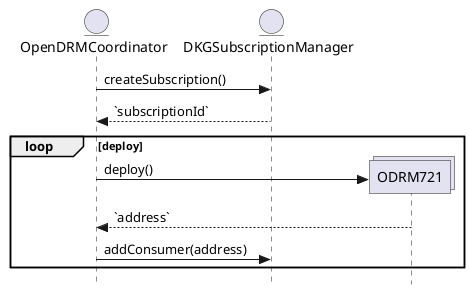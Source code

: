 @startuml

skinparam Style strictuml

entity OpenDRMCoordinator as Coord
entity DKGSubscriptionManager as DKG
collections ODRM721


Coord -> DKG : createSubscription()
return `subscriptionId`

loop deploy
    Coord -> ODRM721 ** : deploy()
    return `address`
    Coord -> DKG : addConsumer(address)
end

@enduml